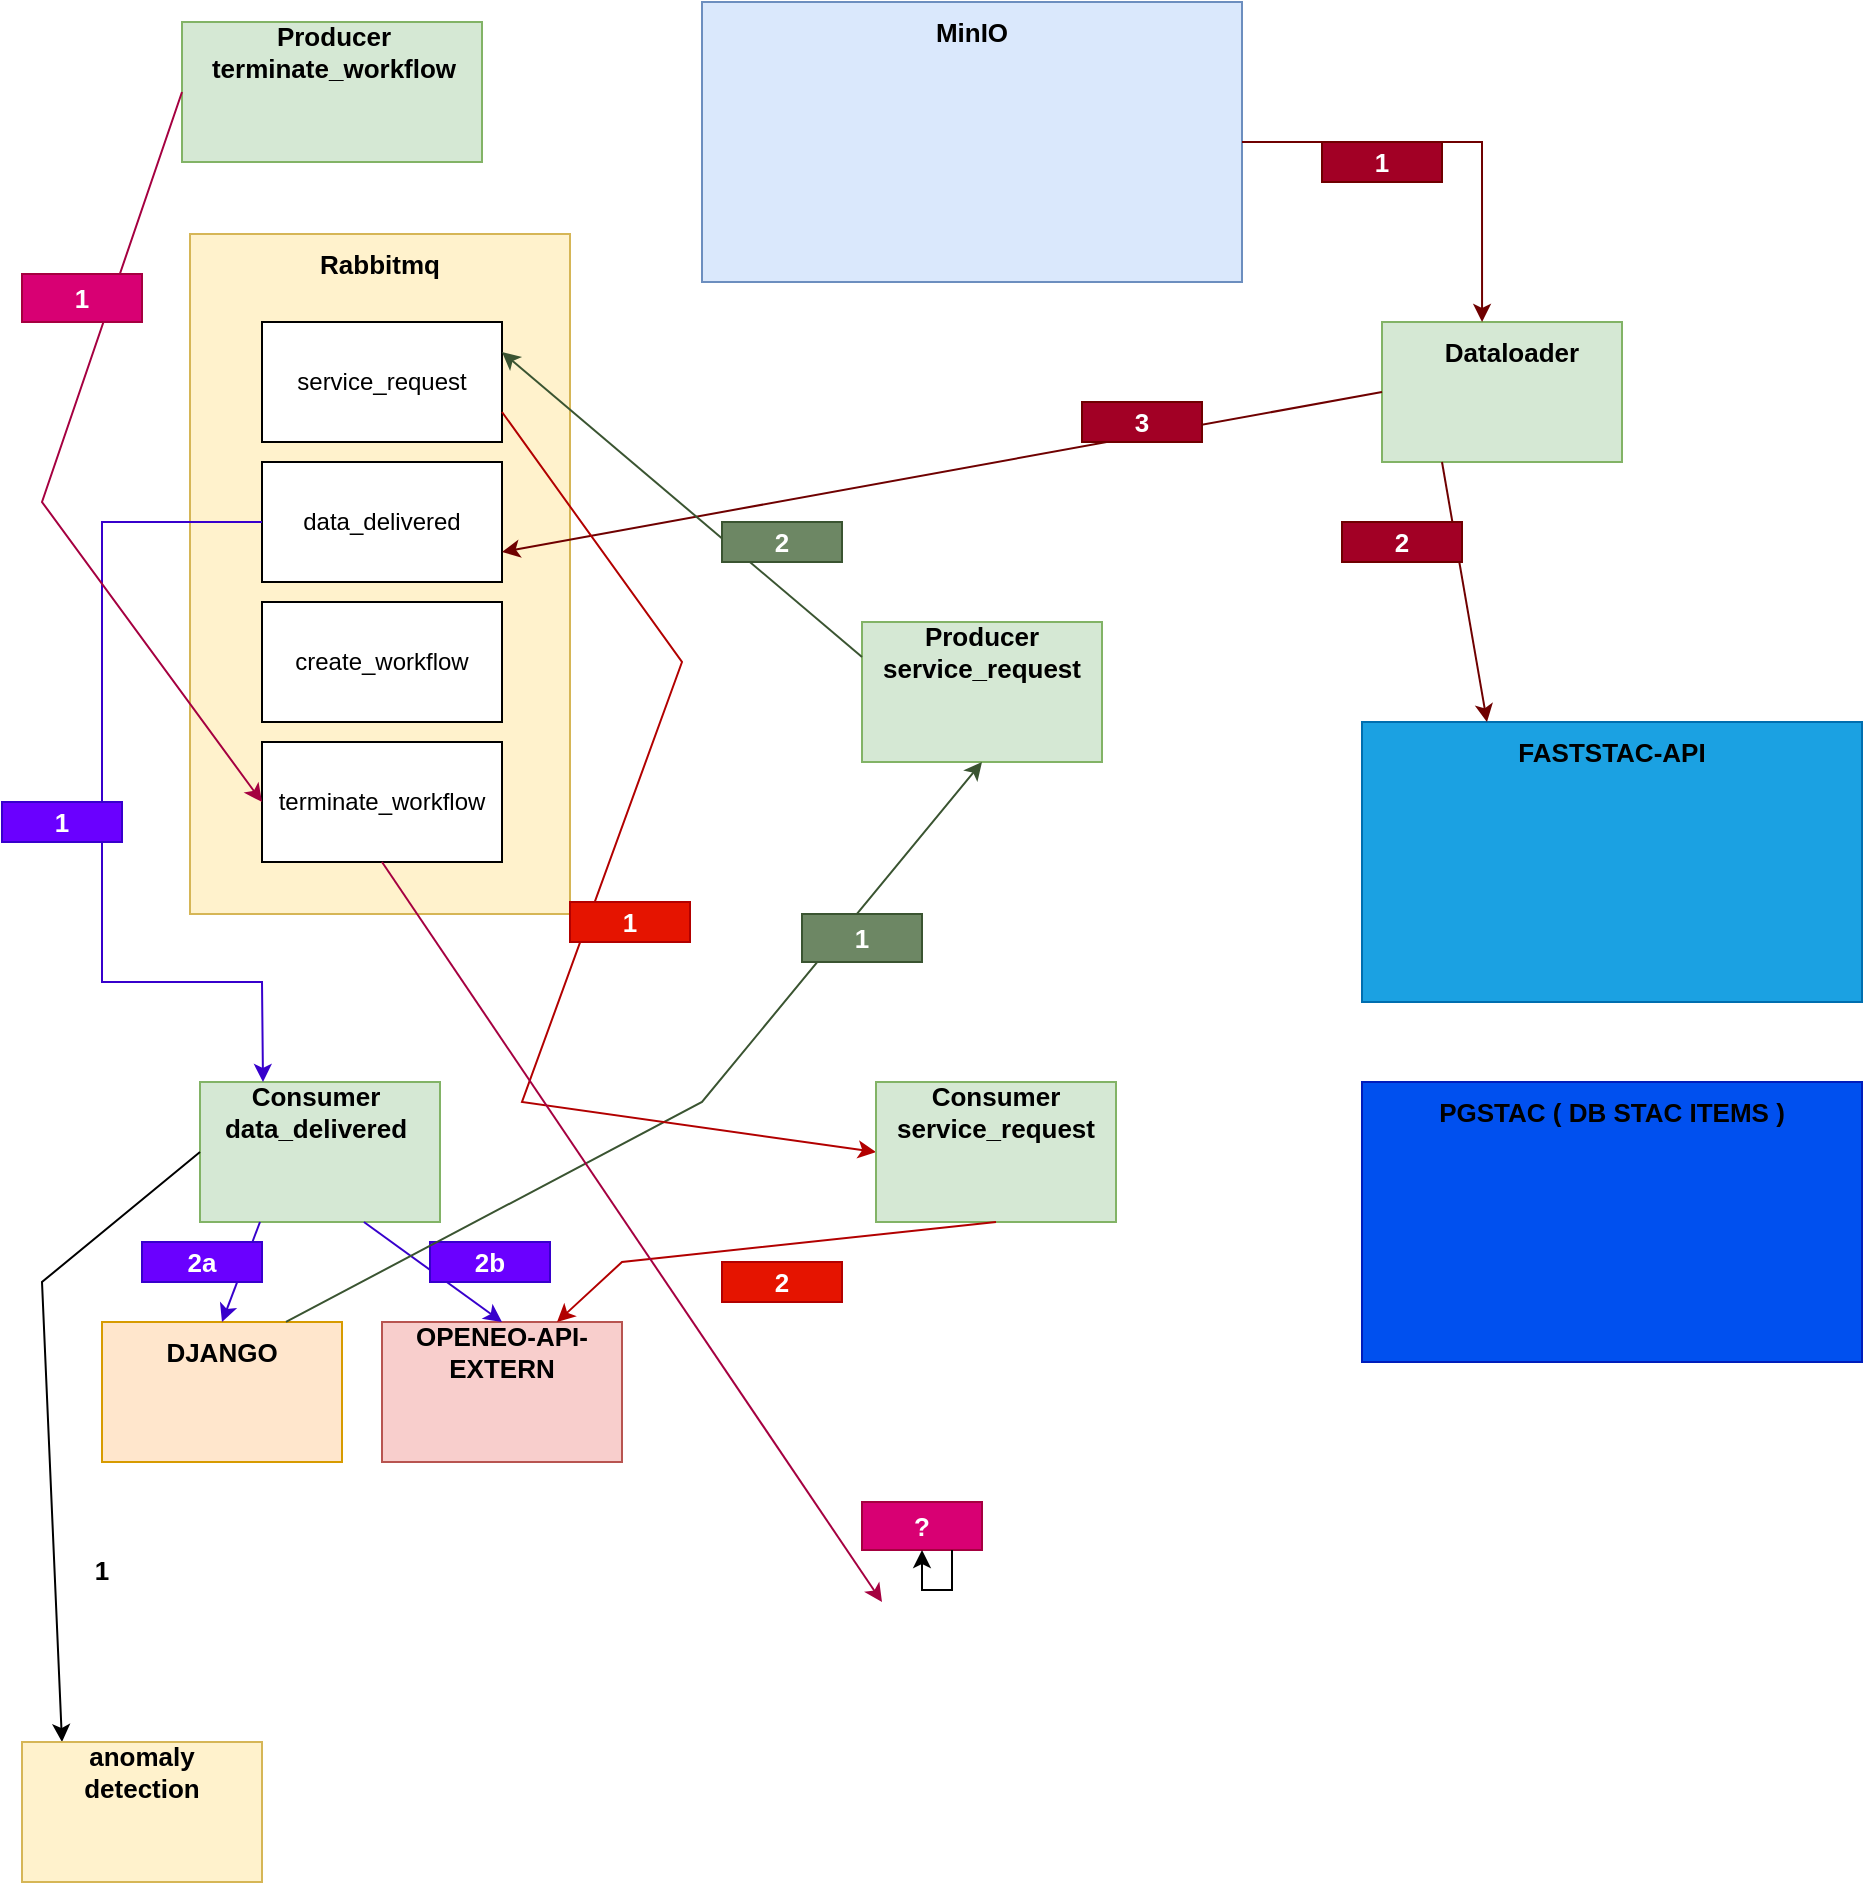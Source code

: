 <mxfile version="24.7.6">
  <diagram name="Pagina-1" id="GDMDplwbG8eLtJfrRUqy">
    <mxGraphModel dx="548" dy="873" grid="1" gridSize="10" guides="1" tooltips="1" connect="1" arrows="1" fold="1" page="1" pageScale="1" pageWidth="827" pageHeight="1169" math="0" shadow="0">
      <root>
        <mxCell id="0" />
        <mxCell id="1" parent="0" />
        <mxCell id="p4QJosKdRsqxHJbkzDdg-5" value="" style="rounded=0;whiteSpace=wrap;html=1;fillColor=#fff2cc;strokeColor=#d6b656;" vertex="1" parent="1">
          <mxGeometry x="124" y="116" width="190" height="340" as="geometry" />
        </mxCell>
        <mxCell id="p4QJosKdRsqxHJbkzDdg-1" value="data_delivered" style="rounded=0;whiteSpace=wrap;html=1;" vertex="1" parent="1">
          <mxGeometry x="160" y="230" width="120" height="60" as="geometry" />
        </mxCell>
        <mxCell id="p4QJosKdRsqxHJbkzDdg-2" value="create_workflow" style="rounded=0;whiteSpace=wrap;html=1;" vertex="1" parent="1">
          <mxGeometry x="160" y="300" width="120" height="60" as="geometry" />
        </mxCell>
        <mxCell id="p4QJosKdRsqxHJbkzDdg-3" value="service_request" style="rounded=0;whiteSpace=wrap;html=1;" vertex="1" parent="1">
          <mxGeometry x="160" y="160" width="120" height="60" as="geometry" />
        </mxCell>
        <mxCell id="p4QJosKdRsqxHJbkzDdg-4" value="terminate_workflow" style="rounded=0;whiteSpace=wrap;html=1;" vertex="1" parent="1">
          <mxGeometry x="160" y="370" width="120" height="60" as="geometry" />
        </mxCell>
        <mxCell id="p4QJosKdRsqxHJbkzDdg-6" value="Rabbitmq" style="text;html=1;align=center;verticalAlign=middle;whiteSpace=wrap;rounded=0;fontStyle=1;fontSize=13;" vertex="1" parent="1">
          <mxGeometry x="189" y="116" width="60" height="30" as="geometry" />
        </mxCell>
        <mxCell id="p4QJosKdRsqxHJbkzDdg-7" value="" style="rounded=0;whiteSpace=wrap;html=1;fillColor=#dae8fc;strokeColor=#6c8ebf;" vertex="1" parent="1">
          <mxGeometry x="380" width="270" height="140" as="geometry" />
        </mxCell>
        <mxCell id="p4QJosKdRsqxHJbkzDdg-9" value="MinIO" style="text;html=1;align=center;verticalAlign=middle;whiteSpace=wrap;rounded=0;fontStyle=1;fontSize=13;" vertex="1" parent="1">
          <mxGeometry x="485" width="60" height="30" as="geometry" />
        </mxCell>
        <mxCell id="p4QJosKdRsqxHJbkzDdg-11" value="" style="rounded=0;whiteSpace=wrap;html=1;fillColor=#1ba1e2;fontColor=#ffffff;strokeColor=#006EAF;" vertex="1" parent="1">
          <mxGeometry x="710" y="360" width="250" height="140" as="geometry" />
        </mxCell>
        <mxCell id="p4QJosKdRsqxHJbkzDdg-12" value="FASTSTAC-API" style="text;html=1;align=center;verticalAlign=middle;whiteSpace=wrap;rounded=0;fontStyle=1;fontSize=13;" vertex="1" parent="1">
          <mxGeometry x="780" y="360" width="110" height="30" as="geometry" />
        </mxCell>
        <mxCell id="p4QJosKdRsqxHJbkzDdg-13" value="" style="rounded=0;whiteSpace=wrap;html=1;fillColor=#0050ef;fontColor=#ffffff;strokeColor=#001DBC;" vertex="1" parent="1">
          <mxGeometry x="710" y="540" width="250" height="140" as="geometry" />
        </mxCell>
        <mxCell id="p4QJosKdRsqxHJbkzDdg-14" value="PGSTAC ( DB STAC ITEMS )" style="text;html=1;align=center;verticalAlign=middle;whiteSpace=wrap;rounded=0;fontStyle=1;fontSize=13;" vertex="1" parent="1">
          <mxGeometry x="745" y="540" width="180" height="30" as="geometry" />
        </mxCell>
        <mxCell id="p4QJosKdRsqxHJbkzDdg-15" value="" style="rounded=0;whiteSpace=wrap;html=1;fillColor=#d5e8d4;strokeColor=#82b366;" vertex="1" parent="1">
          <mxGeometry x="720" y="160" width="120" height="70" as="geometry" />
        </mxCell>
        <mxCell id="p4QJosKdRsqxHJbkzDdg-16" value="Dataloader" style="text;html=1;align=center;verticalAlign=middle;whiteSpace=wrap;rounded=0;fontStyle=1;fontSize=13;" vertex="1" parent="1">
          <mxGeometry x="730" y="160" width="110" height="30" as="geometry" />
        </mxCell>
        <mxCell id="p4QJosKdRsqxHJbkzDdg-18" value="" style="endArrow=classic;html=1;rounded=0;exitX=1;exitY=0.5;exitDx=0;exitDy=0;entryX=0.364;entryY=0;entryDx=0;entryDy=0;entryPerimeter=0;fillColor=#a20025;strokeColor=#6F0000;" edge="1" parent="1" source="p4QJosKdRsqxHJbkzDdg-7" target="p4QJosKdRsqxHJbkzDdg-16">
          <mxGeometry width="50" height="50" relative="1" as="geometry">
            <mxPoint x="720" y="410" as="sourcePoint" />
            <mxPoint x="770" y="360" as="targetPoint" />
            <Array as="points">
              <mxPoint x="770" y="70" />
            </Array>
          </mxGeometry>
        </mxCell>
        <mxCell id="p4QJosKdRsqxHJbkzDdg-20" value="" style="endArrow=classic;html=1;rounded=0;exitX=0.25;exitY=1;exitDx=0;exitDy=0;entryX=0.25;entryY=0;entryDx=0;entryDy=0;fillColor=#a20025;strokeColor=#6F0000;" edge="1" parent="1" source="p4QJosKdRsqxHJbkzDdg-15" target="p4QJosKdRsqxHJbkzDdg-11">
          <mxGeometry width="50" height="50" relative="1" as="geometry">
            <mxPoint x="740" y="270" as="sourcePoint" />
            <mxPoint x="770" y="360" as="targetPoint" />
            <Array as="points" />
          </mxGeometry>
        </mxCell>
        <mxCell id="p4QJosKdRsqxHJbkzDdg-22" value="" style="endArrow=classic;html=1;rounded=0;exitX=0;exitY=0.5;exitDx=0;exitDy=0;entryX=1;entryY=0.75;entryDx=0;entryDy=0;fillColor=#a20025;strokeColor=#6F0000;" edge="1" parent="1" source="p4QJosKdRsqxHJbkzDdg-15" target="p4QJosKdRsqxHJbkzDdg-1">
          <mxGeometry width="50" height="50" relative="1" as="geometry">
            <mxPoint x="500" y="314" as="sourcePoint" />
            <mxPoint x="550" y="264" as="targetPoint" />
          </mxGeometry>
        </mxCell>
        <mxCell id="p4QJosKdRsqxHJbkzDdg-24" value="1" style="text;html=1;align=center;verticalAlign=middle;whiteSpace=wrap;rounded=0;fontStyle=1;fontSize=13;fillColor=#a20025;fontColor=#ffffff;strokeColor=#6F0000;" vertex="1" parent="1">
          <mxGeometry x="690" y="70" width="60" height="20" as="geometry" />
        </mxCell>
        <mxCell id="p4QJosKdRsqxHJbkzDdg-25" value="2" style="text;html=1;align=center;verticalAlign=middle;whiteSpace=wrap;rounded=0;fontStyle=1;fontSize=13;fillColor=#a20025;fontColor=#ffffff;strokeColor=#6F0000;" vertex="1" parent="1">
          <mxGeometry x="700" y="260" width="60" height="20" as="geometry" />
        </mxCell>
        <mxCell id="p4QJosKdRsqxHJbkzDdg-26" value="3" style="text;html=1;align=center;verticalAlign=middle;whiteSpace=wrap;rounded=0;fontStyle=1;fontSize=13;fillColor=#a20025;fontColor=#ffffff;strokeColor=#6F0000;" vertex="1" parent="1">
          <mxGeometry x="570" y="200" width="60" height="20" as="geometry" />
        </mxCell>
        <mxCell id="p4QJosKdRsqxHJbkzDdg-27" value="" style="rounded=0;whiteSpace=wrap;html=1;fillColor=#d5e8d4;strokeColor=#82b366;" vertex="1" parent="1">
          <mxGeometry x="129" y="540" width="120" height="70" as="geometry" />
        </mxCell>
        <mxCell id="p4QJosKdRsqxHJbkzDdg-28" value="Consumer data_delivered" style="text;html=1;align=center;verticalAlign=middle;whiteSpace=wrap;rounded=0;fontStyle=1;fontSize=13;" vertex="1" parent="1">
          <mxGeometry x="134" y="540" width="106" height="30" as="geometry" />
        </mxCell>
        <mxCell id="p4QJosKdRsqxHJbkzDdg-29" value="" style="endArrow=classic;html=1;rounded=0;exitX=0;exitY=0.5;exitDx=0;exitDy=0;entryX=0.25;entryY=0;entryDx=0;entryDy=0;fillColor=#6a00ff;strokeColor=#3700CC;" edge="1" parent="1" source="p4QJosKdRsqxHJbkzDdg-1" target="p4QJosKdRsqxHJbkzDdg-28">
          <mxGeometry width="50" height="50" relative="1" as="geometry">
            <mxPoint x="164" y="530" as="sourcePoint" />
            <mxPoint x="214" y="480" as="targetPoint" />
            <Array as="points">
              <mxPoint x="80" y="260" />
              <mxPoint x="80" y="490" />
              <mxPoint x="160" y="490" />
            </Array>
          </mxGeometry>
        </mxCell>
        <mxCell id="p4QJosKdRsqxHJbkzDdg-30" value="" style="rounded=0;whiteSpace=wrap;html=1;fillColor=#ffe6cc;strokeColor=#d79b00;" vertex="1" parent="1">
          <mxGeometry x="80" y="660" width="120" height="70" as="geometry" />
        </mxCell>
        <mxCell id="p4QJosKdRsqxHJbkzDdg-31" value="" style="rounded=0;whiteSpace=wrap;html=1;fillColor=#f8cecc;strokeColor=#b85450;" vertex="1" parent="1">
          <mxGeometry x="220" y="660" width="120" height="70" as="geometry" />
        </mxCell>
        <mxCell id="p4QJosKdRsqxHJbkzDdg-32" value="DJANGO" style="text;html=1;align=center;verticalAlign=middle;whiteSpace=wrap;rounded=0;fontStyle=1;fontSize=13;" vertex="1" parent="1">
          <mxGeometry x="100" y="660" width="80" height="30" as="geometry" />
        </mxCell>
        <mxCell id="p4QJosKdRsqxHJbkzDdg-33" value="OPENEO-API-EXTERN" style="text;html=1;align=center;verticalAlign=middle;whiteSpace=wrap;rounded=0;fontStyle=1;fontSize=13;" vertex="1" parent="1">
          <mxGeometry x="225" y="660" width="110" height="30" as="geometry" />
        </mxCell>
        <mxCell id="p4QJosKdRsqxHJbkzDdg-34" value="" style="endArrow=classic;html=1;rounded=0;exitX=0.25;exitY=1;exitDx=0;exitDy=0;entryX=0.5;entryY=0;entryDx=0;entryDy=0;fillColor=#6a00ff;strokeColor=#3700CC;" edge="1" parent="1" source="p4QJosKdRsqxHJbkzDdg-27" target="p4QJosKdRsqxHJbkzDdg-32">
          <mxGeometry width="50" height="50" relative="1" as="geometry">
            <mxPoint x="210" y="410" as="sourcePoint" />
            <mxPoint x="260" y="360" as="targetPoint" />
          </mxGeometry>
        </mxCell>
        <mxCell id="p4QJosKdRsqxHJbkzDdg-35" value="" style="endArrow=classic;html=1;rounded=0;exitX=0.683;exitY=1;exitDx=0;exitDy=0;exitPerimeter=0;entryX=0.5;entryY=0;entryDx=0;entryDy=0;fillColor=#6a00ff;strokeColor=#3700CC;" edge="1" parent="1" source="p4QJosKdRsqxHJbkzDdg-27" target="p4QJosKdRsqxHJbkzDdg-33">
          <mxGeometry width="50" height="50" relative="1" as="geometry">
            <mxPoint x="264" y="640" as="sourcePoint" />
            <mxPoint x="314" y="590" as="targetPoint" />
          </mxGeometry>
        </mxCell>
        <mxCell id="p4QJosKdRsqxHJbkzDdg-36" value="&lt;span style=&quot;color: rgba(0, 0, 0, 0); font-family: monospace; font-size: 0px; text-align: start;&quot;&gt;%3CmxGraphModel%3E%3Croot%3E%3CmxCell%20id%3D%220%22%2F%3E%3CmxCell%20id%3D%221%22%20parent%3D%220%22%2F%3E%3CmxCell%20id%3D%222%22%20value%3D%223%22%20style%3D%22text%3Bhtml%3D1%3Balign%3Dcenter%3BverticalAlign%3Dmiddle%3BwhiteSpace%3Dwrap%3Brounded%3D0%3BfontStyle%3D1%3BfontSize%3D13%3B%22%20vertex%3D%221%22%20parent%3D%221%22%3E%3CmxGeometry%20x%3D%22570%22%20y%3D%22190%22%20width%3D%2260%22%20height%3D%2230%22%20as%3D%22geometry%22%2F%3E%3C%2FmxCell%3E%3C%2Froot%3E%3C%2FmxGraphModel%3E&lt;/span&gt;" style="text;html=1;align=center;verticalAlign=middle;resizable=0;points=[];autosize=1;strokeColor=none;fillColor=none;" vertex="1" parent="1">
          <mxGeometry x="50" y="528" width="20" height="30" as="geometry" />
        </mxCell>
        <mxCell id="p4QJosKdRsqxHJbkzDdg-37" value="1" style="text;html=1;align=center;verticalAlign=middle;whiteSpace=wrap;rounded=0;fontStyle=1;fontSize=13;fillColor=#6a00ff;fontColor=#ffffff;strokeColor=#3700CC;" vertex="1" parent="1">
          <mxGeometry x="30" y="400" width="60" height="20" as="geometry" />
        </mxCell>
        <mxCell id="p4QJosKdRsqxHJbkzDdg-38" value="2a" style="text;html=1;align=center;verticalAlign=middle;whiteSpace=wrap;rounded=0;fontStyle=1;fontSize=13;fillColor=#6a00ff;fontColor=#ffffff;strokeColor=#3700CC;" vertex="1" parent="1">
          <mxGeometry x="100" y="620" width="60" height="20" as="geometry" />
        </mxCell>
        <mxCell id="p4QJosKdRsqxHJbkzDdg-39" value="2b" style="text;html=1;align=center;verticalAlign=middle;whiteSpace=wrap;rounded=0;fontStyle=1;fontSize=13;fillColor=#6a00ff;fontColor=#ffffff;strokeColor=#3700CC;" vertex="1" parent="1">
          <mxGeometry x="244" y="620" width="60" height="20" as="geometry" />
        </mxCell>
        <mxCell id="p4QJosKdRsqxHJbkzDdg-40" value="" style="rounded=0;whiteSpace=wrap;html=1;fillColor=#d5e8d4;strokeColor=#82b366;" vertex="1" parent="1">
          <mxGeometry x="460" y="310" width="120" height="70" as="geometry" />
        </mxCell>
        <mxCell id="p4QJosKdRsqxHJbkzDdg-41" value="Producer service_request" style="text;html=1;align=center;verticalAlign=middle;whiteSpace=wrap;rounded=0;fontStyle=1;fontSize=13;" vertex="1" parent="1">
          <mxGeometry x="467" y="310" width="106" height="30" as="geometry" />
        </mxCell>
        <mxCell id="p4QJosKdRsqxHJbkzDdg-42" value="" style="endArrow=classic;html=1;rounded=0;exitX=0;exitY=0.25;exitDx=0;exitDy=0;entryX=1;entryY=0.25;entryDx=0;entryDy=0;fillColor=#6d8764;strokeColor=#3A5431;" edge="1" parent="1" source="p4QJosKdRsqxHJbkzDdg-40" target="p4QJosKdRsqxHJbkzDdg-3">
          <mxGeometry width="50" height="50" relative="1" as="geometry">
            <mxPoint x="600" y="390" as="sourcePoint" />
            <mxPoint x="650" y="340" as="targetPoint" />
          </mxGeometry>
        </mxCell>
        <mxCell id="p4QJosKdRsqxHJbkzDdg-43" value="" style="endArrow=classic;html=1;rounded=0;exitX=0.9;exitY=-0.002;exitDx=0;exitDy=0;exitPerimeter=0;entryX=0.5;entryY=1;entryDx=0;entryDy=0;fillColor=#6d8764;strokeColor=#3A5431;" edge="1" parent="1" source="p4QJosKdRsqxHJbkzDdg-32" target="p4QJosKdRsqxHJbkzDdg-40">
          <mxGeometry width="50" height="50" relative="1" as="geometry">
            <mxPoint x="320" y="390" as="sourcePoint" />
            <mxPoint x="370" y="340" as="targetPoint" />
            <Array as="points">
              <mxPoint x="380" y="550" />
            </Array>
          </mxGeometry>
        </mxCell>
        <mxCell id="p4QJosKdRsqxHJbkzDdg-44" value="1" style="text;html=1;align=center;verticalAlign=middle;whiteSpace=wrap;rounded=0;fontStyle=1;fontSize=13;fillColor=#6d8764;fontColor=#ffffff;strokeColor=#3A5431;" vertex="1" parent="1">
          <mxGeometry x="430" y="456" width="60" height="24" as="geometry" />
        </mxCell>
        <mxCell id="p4QJosKdRsqxHJbkzDdg-45" value="2" style="text;html=1;align=center;verticalAlign=middle;whiteSpace=wrap;rounded=0;fontStyle=1;fontSize=13;fillColor=#6d8764;fontColor=#ffffff;strokeColor=#3A5431;" vertex="1" parent="1">
          <mxGeometry x="390" y="260" width="60" height="20" as="geometry" />
        </mxCell>
        <mxCell id="p4QJosKdRsqxHJbkzDdg-46" value="" style="endArrow=classic;html=1;rounded=0;exitX=1;exitY=0.75;exitDx=0;exitDy=0;entryX=0;entryY=0.5;entryDx=0;entryDy=0;fillColor=#e51400;strokeColor=#B20000;" edge="1" parent="1" source="p4QJosKdRsqxHJbkzDdg-3" target="p4QJosKdRsqxHJbkzDdg-47">
          <mxGeometry width="50" height="50" relative="1" as="geometry">
            <mxPoint x="370" y="220" as="sourcePoint" />
            <mxPoint x="350" y="340" as="targetPoint" />
            <Array as="points">
              <mxPoint x="370" y="330" />
              <mxPoint x="290" y="550" />
            </Array>
          </mxGeometry>
        </mxCell>
        <mxCell id="p4QJosKdRsqxHJbkzDdg-47" value="" style="rounded=0;whiteSpace=wrap;html=1;fillColor=#d5e8d4;strokeColor=#82b366;" vertex="1" parent="1">
          <mxGeometry x="467" y="540" width="120" height="70" as="geometry" />
        </mxCell>
        <mxCell id="p4QJosKdRsqxHJbkzDdg-48" value="Consumer service_request" style="text;html=1;align=center;verticalAlign=middle;whiteSpace=wrap;rounded=0;fontStyle=1;fontSize=13;" vertex="1" parent="1">
          <mxGeometry x="474" y="540" width="106" height="30" as="geometry" />
        </mxCell>
        <mxCell id="p4QJosKdRsqxHJbkzDdg-49" value="" style="endArrow=classic;html=1;rounded=0;exitX=0.5;exitY=1;exitDx=0;exitDy=0;entryX=0.75;entryY=0;entryDx=0;entryDy=0;fillColor=#e51400;strokeColor=#B20000;" edge="1" parent="1" source="p4QJosKdRsqxHJbkzDdg-47" target="p4QJosKdRsqxHJbkzDdg-33">
          <mxGeometry width="50" height="50" relative="1" as="geometry">
            <mxPoint x="474" y="700" as="sourcePoint" />
            <mxPoint x="524" y="650" as="targetPoint" />
            <Array as="points">
              <mxPoint x="340" y="630" />
            </Array>
          </mxGeometry>
        </mxCell>
        <mxCell id="p4QJosKdRsqxHJbkzDdg-50" value="1" style="text;html=1;align=center;verticalAlign=middle;whiteSpace=wrap;rounded=0;fontStyle=1;fontSize=13;fillColor=#e51400;fontColor=#ffffff;strokeColor=#B20000;" vertex="1" parent="1">
          <mxGeometry x="314" y="450" width="60" height="20" as="geometry" />
        </mxCell>
        <mxCell id="p4QJosKdRsqxHJbkzDdg-51" value="2" style="text;html=1;align=center;verticalAlign=middle;whiteSpace=wrap;rounded=0;fontStyle=1;fontSize=13;fillColor=#e51400;fontColor=#ffffff;strokeColor=#B20000;" vertex="1" parent="1">
          <mxGeometry x="390" y="630" width="60" height="20" as="geometry" />
        </mxCell>
        <mxCell id="p4QJosKdRsqxHJbkzDdg-52" value="" style="rounded=0;whiteSpace=wrap;html=1;fillColor=#d5e8d4;strokeColor=#82b366;" vertex="1" parent="1">
          <mxGeometry x="120" y="10" width="150" height="70" as="geometry" />
        </mxCell>
        <mxCell id="p4QJosKdRsqxHJbkzDdg-53" value="Producer terminate_workflow" style="text;html=1;align=center;verticalAlign=middle;whiteSpace=wrap;rounded=0;fontStyle=1;fontSize=13;" vertex="1" parent="1">
          <mxGeometry x="143" y="10" width="106" height="30" as="geometry" />
        </mxCell>
        <mxCell id="p4QJosKdRsqxHJbkzDdg-54" value="" style="endArrow=classic;html=1;rounded=0;exitX=0;exitY=0.5;exitDx=0;exitDy=0;entryX=0;entryY=0.5;entryDx=0;entryDy=0;fillColor=#d80073;strokeColor=#A50040;" edge="1" parent="1" source="p4QJosKdRsqxHJbkzDdg-52" target="p4QJosKdRsqxHJbkzDdg-4">
          <mxGeometry width="50" height="50" relative="1" as="geometry">
            <mxPoint x="300" y="390" as="sourcePoint" />
            <mxPoint x="350" y="340" as="targetPoint" />
            <Array as="points">
              <mxPoint x="50" y="250" />
            </Array>
          </mxGeometry>
        </mxCell>
        <mxCell id="p4QJosKdRsqxHJbkzDdg-55" value="1" style="text;html=1;align=center;verticalAlign=middle;whiteSpace=wrap;rounded=0;fontStyle=1;fontSize=13;fillColor=#d80073;fontColor=#ffffff;strokeColor=#A50040;" vertex="1" parent="1">
          <mxGeometry x="40" y="136" width="60" height="24" as="geometry" />
        </mxCell>
        <mxCell id="p4QJosKdRsqxHJbkzDdg-56" value="" style="endArrow=classic;html=1;rounded=0;exitX=0.5;exitY=1;exitDx=0;exitDy=0;fillColor=#d80073;strokeColor=#A50040;" edge="1" parent="1" source="p4QJosKdRsqxHJbkzDdg-4">
          <mxGeometry width="50" height="50" relative="1" as="geometry">
            <mxPoint x="290" y="390" as="sourcePoint" />
            <mxPoint x="470" y="800" as="targetPoint" />
          </mxGeometry>
        </mxCell>
        <mxCell id="p4QJosKdRsqxHJbkzDdg-57" value="?" style="text;html=1;align=center;verticalAlign=middle;whiteSpace=wrap;rounded=0;fontStyle=1;fontSize=13;fillColor=#d80073;fontColor=#ffffff;strokeColor=#A50040;" vertex="1" parent="1">
          <mxGeometry x="460" y="750" width="60" height="24" as="geometry" />
        </mxCell>
        <mxCell id="p4QJosKdRsqxHJbkzDdg-59" style="edgeStyle=orthogonalEdgeStyle;rounded=0;orthogonalLoop=1;jettySize=auto;html=1;exitX=0.75;exitY=1;exitDx=0;exitDy=0;" edge="1" parent="1" source="p4QJosKdRsqxHJbkzDdg-57" target="p4QJosKdRsqxHJbkzDdg-57">
          <mxGeometry relative="1" as="geometry" />
        </mxCell>
        <mxCell id="p4QJosKdRsqxHJbkzDdg-60" value="" style="endArrow=classic;html=1;rounded=0;exitX=0;exitY=0.5;exitDx=0;exitDy=0;" edge="1" parent="1" source="p4QJosKdRsqxHJbkzDdg-27">
          <mxGeometry width="50" height="50" relative="1" as="geometry">
            <mxPoint x="290" y="620" as="sourcePoint" />
            <mxPoint x="60" y="870" as="targetPoint" />
            <Array as="points">
              <mxPoint x="50" y="640" />
            </Array>
          </mxGeometry>
        </mxCell>
        <mxCell id="p4QJosKdRsqxHJbkzDdg-61" value="" style="rounded=0;whiteSpace=wrap;html=1;fillColor=#fff2cc;strokeColor=#d6b656;" vertex="1" parent="1">
          <mxGeometry x="40" y="870" width="120" height="70" as="geometry" />
        </mxCell>
        <mxCell id="p4QJosKdRsqxHJbkzDdg-62" value="anomaly detection" style="text;html=1;align=center;verticalAlign=middle;whiteSpace=wrap;rounded=0;fontStyle=1;fontSize=13;" vertex="1" parent="1">
          <mxGeometry x="60" y="870" width="80" height="30" as="geometry" />
        </mxCell>
        <mxCell id="p4QJosKdRsqxHJbkzDdg-63" value="1" style="text;html=1;align=center;verticalAlign=middle;whiteSpace=wrap;rounded=0;fontStyle=1;fontSize=13;" vertex="1" parent="1">
          <mxGeometry x="50" y="774" width="60" height="20" as="geometry" />
        </mxCell>
      </root>
    </mxGraphModel>
  </diagram>
</mxfile>
